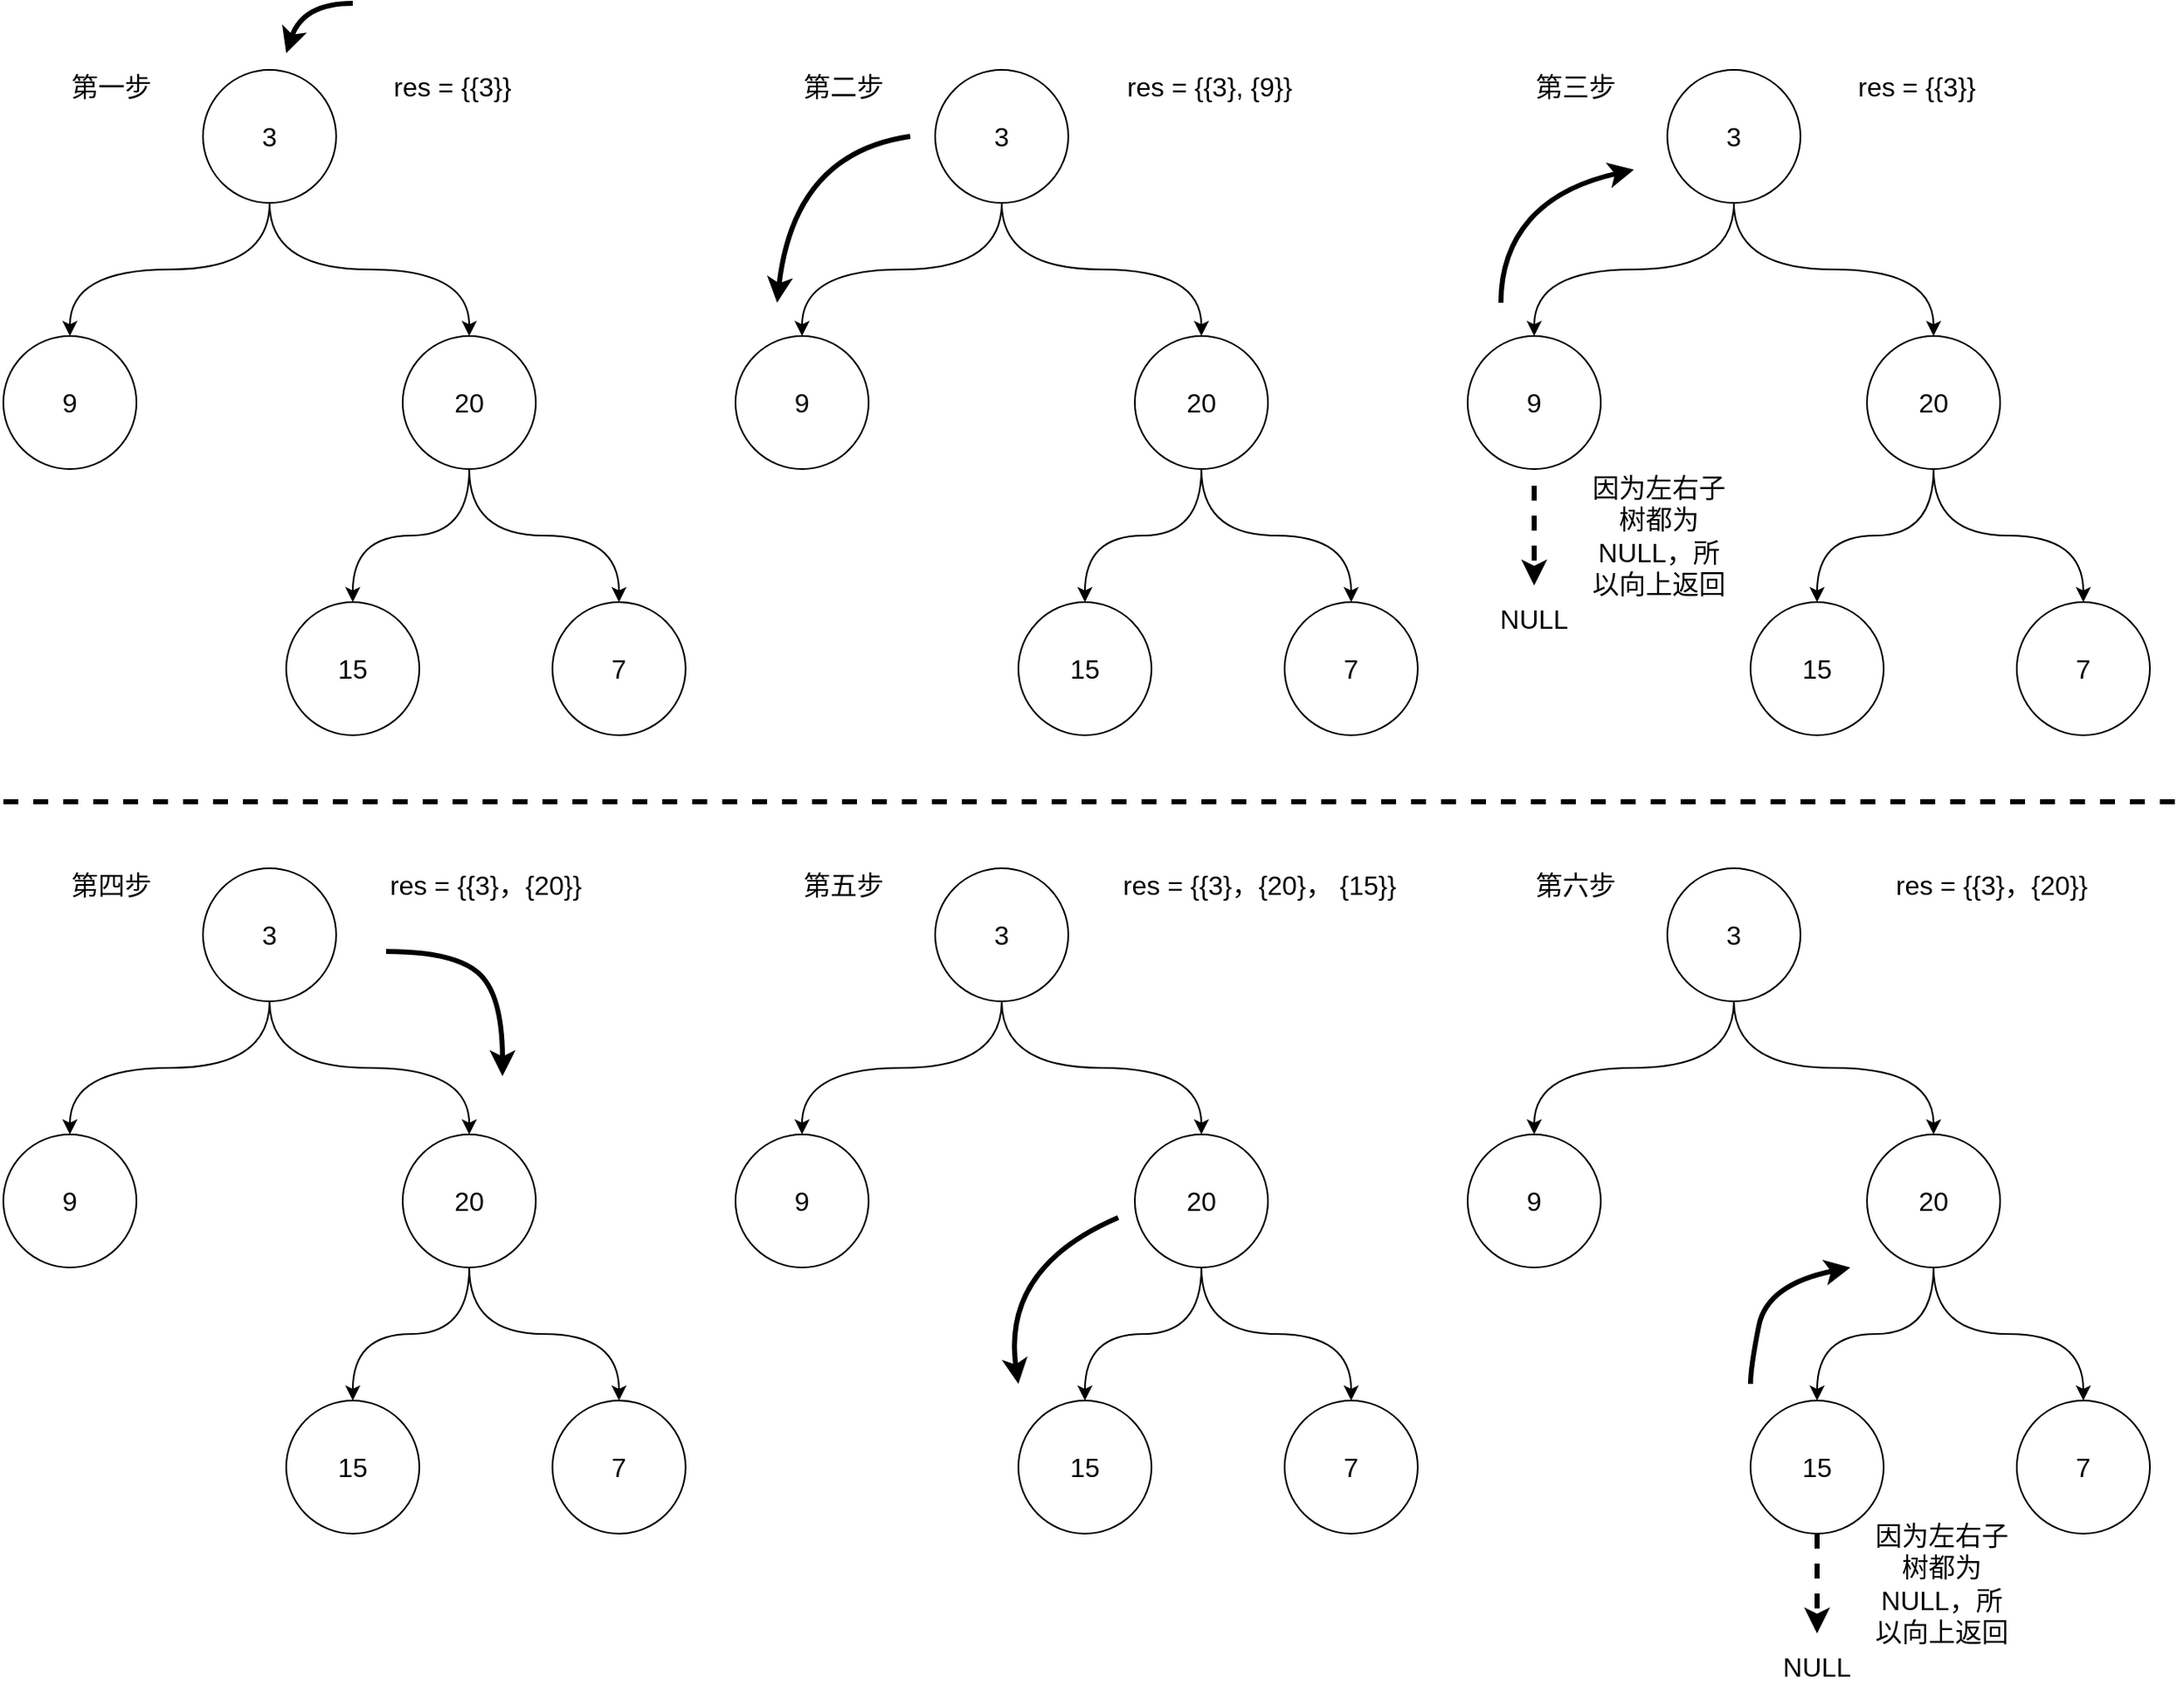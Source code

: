 <mxfile version="14.6.0" type="github">
  <diagram id="72RIDOFjgwgf8fgMc3nl" name="第 1 页">
    <mxGraphModel dx="1243" dy="850" grid="1" gridSize="10" guides="1" tooltips="1" connect="1" arrows="1" fold="1" page="1" pageScale="1" pageWidth="827" pageHeight="1169" math="0" shadow="0">
      <root>
        <mxCell id="0" />
        <mxCell id="1" parent="0" />
        <mxCell id="oBtHDwOp3o_CFWQKpaH9-7" style="edgeStyle=orthogonalEdgeStyle;curved=1;rounded=0;orthogonalLoop=1;jettySize=auto;html=1;exitX=0.5;exitY=1;exitDx=0;exitDy=0;" edge="1" parent="1" source="oBtHDwOp3o_CFWQKpaH9-1" target="oBtHDwOp3o_CFWQKpaH9-2">
          <mxGeometry relative="1" as="geometry" />
        </mxCell>
        <mxCell id="oBtHDwOp3o_CFWQKpaH9-8" style="edgeStyle=orthogonalEdgeStyle;curved=1;rounded=0;orthogonalLoop=1;jettySize=auto;html=1;exitX=0.5;exitY=1;exitDx=0;exitDy=0;entryX=0.5;entryY=0;entryDx=0;entryDy=0;" edge="1" parent="1" source="oBtHDwOp3o_CFWQKpaH9-1" target="oBtHDwOp3o_CFWQKpaH9-3">
          <mxGeometry relative="1" as="geometry" />
        </mxCell>
        <mxCell id="oBtHDwOp3o_CFWQKpaH9-1" value="&lt;font style=&quot;font-size: 16px&quot;&gt;3&lt;/font&gt;" style="ellipse;whiteSpace=wrap;html=1;aspect=fixed;" vertex="1" parent="1">
          <mxGeometry x="200" y="80" width="80" height="80" as="geometry" />
        </mxCell>
        <mxCell id="oBtHDwOp3o_CFWQKpaH9-2" value="&lt;font style=&quot;font-size: 16px&quot;&gt;9&lt;/font&gt;" style="ellipse;whiteSpace=wrap;html=1;aspect=fixed;" vertex="1" parent="1">
          <mxGeometry x="80" y="240" width="80" height="80" as="geometry" />
        </mxCell>
        <mxCell id="oBtHDwOp3o_CFWQKpaH9-10" style="edgeStyle=orthogonalEdgeStyle;curved=1;rounded=0;orthogonalLoop=1;jettySize=auto;html=1;exitX=0.5;exitY=1;exitDx=0;exitDy=0;entryX=0.5;entryY=0;entryDx=0;entryDy=0;" edge="1" parent="1" source="oBtHDwOp3o_CFWQKpaH9-3" target="oBtHDwOp3o_CFWQKpaH9-4">
          <mxGeometry relative="1" as="geometry" />
        </mxCell>
        <mxCell id="oBtHDwOp3o_CFWQKpaH9-11" style="edgeStyle=orthogonalEdgeStyle;curved=1;rounded=0;orthogonalLoop=1;jettySize=auto;html=1;exitX=0.5;exitY=1;exitDx=0;exitDy=0;entryX=0.5;entryY=0;entryDx=0;entryDy=0;" edge="1" parent="1" source="oBtHDwOp3o_CFWQKpaH9-3" target="oBtHDwOp3o_CFWQKpaH9-5">
          <mxGeometry relative="1" as="geometry" />
        </mxCell>
        <mxCell id="oBtHDwOp3o_CFWQKpaH9-3" value="&lt;font style=&quot;font-size: 16px&quot;&gt;20&lt;/font&gt;" style="ellipse;whiteSpace=wrap;html=1;aspect=fixed;" vertex="1" parent="1">
          <mxGeometry x="320" y="240" width="80" height="80" as="geometry" />
        </mxCell>
        <mxCell id="oBtHDwOp3o_CFWQKpaH9-4" value="&lt;font style=&quot;font-size: 16px&quot;&gt;15&lt;/font&gt;" style="ellipse;whiteSpace=wrap;html=1;aspect=fixed;" vertex="1" parent="1">
          <mxGeometry x="250" y="400" width="80" height="80" as="geometry" />
        </mxCell>
        <mxCell id="oBtHDwOp3o_CFWQKpaH9-5" value="&lt;font style=&quot;font-size: 16px&quot;&gt;7&lt;/font&gt;" style="ellipse;whiteSpace=wrap;html=1;aspect=fixed;" vertex="1" parent="1">
          <mxGeometry x="410" y="400" width="80" height="80" as="geometry" />
        </mxCell>
        <mxCell id="oBtHDwOp3o_CFWQKpaH9-12" value="&lt;font style=&quot;font-size: 16px&quot;&gt;第一步&lt;/font&gt;" style="text;html=1;strokeColor=none;fillColor=none;align=center;verticalAlign=middle;whiteSpace=wrap;rounded=0;" vertex="1" parent="1">
          <mxGeometry x="120" y="80" width="50" height="20" as="geometry" />
        </mxCell>
        <mxCell id="oBtHDwOp3o_CFWQKpaH9-16" value="" style="curved=1;endArrow=classic;html=1;strokeWidth=3;" edge="1" parent="1">
          <mxGeometry width="50" height="50" relative="1" as="geometry">
            <mxPoint x="290" y="40" as="sourcePoint" />
            <mxPoint x="250" y="70" as="targetPoint" />
            <Array as="points">
              <mxPoint x="260" y="40" />
            </Array>
          </mxGeometry>
        </mxCell>
        <mxCell id="oBtHDwOp3o_CFWQKpaH9-17" value="&lt;font style=&quot;font-size: 16px&quot;&gt;res = {{3}}&lt;/font&gt;" style="text;html=1;strokeColor=none;fillColor=none;align=center;verticalAlign=middle;whiteSpace=wrap;rounded=0;" vertex="1" parent="1">
          <mxGeometry x="310" y="80" width="80" height="20" as="geometry" />
        </mxCell>
        <mxCell id="oBtHDwOp3o_CFWQKpaH9-18" style="edgeStyle=orthogonalEdgeStyle;curved=1;rounded=0;orthogonalLoop=1;jettySize=auto;html=1;exitX=0.5;exitY=1;exitDx=0;exitDy=0;" edge="1" parent="1" source="oBtHDwOp3o_CFWQKpaH9-20" target="oBtHDwOp3o_CFWQKpaH9-21">
          <mxGeometry relative="1" as="geometry" />
        </mxCell>
        <mxCell id="oBtHDwOp3o_CFWQKpaH9-19" style="edgeStyle=orthogonalEdgeStyle;curved=1;rounded=0;orthogonalLoop=1;jettySize=auto;html=1;exitX=0.5;exitY=1;exitDx=0;exitDy=0;entryX=0.5;entryY=0;entryDx=0;entryDy=0;" edge="1" parent="1" source="oBtHDwOp3o_CFWQKpaH9-20" target="oBtHDwOp3o_CFWQKpaH9-24">
          <mxGeometry relative="1" as="geometry" />
        </mxCell>
        <mxCell id="oBtHDwOp3o_CFWQKpaH9-20" value="&lt;font style=&quot;font-size: 16px&quot;&gt;3&lt;/font&gt;" style="ellipse;whiteSpace=wrap;html=1;aspect=fixed;" vertex="1" parent="1">
          <mxGeometry x="640" y="80" width="80" height="80" as="geometry" />
        </mxCell>
        <mxCell id="oBtHDwOp3o_CFWQKpaH9-21" value="&lt;font style=&quot;font-size: 16px&quot;&gt;9&lt;/font&gt;" style="ellipse;whiteSpace=wrap;html=1;aspect=fixed;" vertex="1" parent="1">
          <mxGeometry x="520" y="240" width="80" height="80" as="geometry" />
        </mxCell>
        <mxCell id="oBtHDwOp3o_CFWQKpaH9-22" style="edgeStyle=orthogonalEdgeStyle;curved=1;rounded=0;orthogonalLoop=1;jettySize=auto;html=1;exitX=0.5;exitY=1;exitDx=0;exitDy=0;entryX=0.5;entryY=0;entryDx=0;entryDy=0;" edge="1" parent="1" source="oBtHDwOp3o_CFWQKpaH9-24" target="oBtHDwOp3o_CFWQKpaH9-25">
          <mxGeometry relative="1" as="geometry" />
        </mxCell>
        <mxCell id="oBtHDwOp3o_CFWQKpaH9-23" style="edgeStyle=orthogonalEdgeStyle;curved=1;rounded=0;orthogonalLoop=1;jettySize=auto;html=1;exitX=0.5;exitY=1;exitDx=0;exitDy=0;entryX=0.5;entryY=0;entryDx=0;entryDy=0;" edge="1" parent="1" source="oBtHDwOp3o_CFWQKpaH9-24" target="oBtHDwOp3o_CFWQKpaH9-26">
          <mxGeometry relative="1" as="geometry" />
        </mxCell>
        <mxCell id="oBtHDwOp3o_CFWQKpaH9-24" value="&lt;font style=&quot;font-size: 16px&quot;&gt;20&lt;/font&gt;" style="ellipse;whiteSpace=wrap;html=1;aspect=fixed;" vertex="1" parent="1">
          <mxGeometry x="760" y="240" width="80" height="80" as="geometry" />
        </mxCell>
        <mxCell id="oBtHDwOp3o_CFWQKpaH9-25" value="&lt;font style=&quot;font-size: 16px&quot;&gt;15&lt;/font&gt;" style="ellipse;whiteSpace=wrap;html=1;aspect=fixed;" vertex="1" parent="1">
          <mxGeometry x="690" y="400" width="80" height="80" as="geometry" />
        </mxCell>
        <mxCell id="oBtHDwOp3o_CFWQKpaH9-26" value="&lt;font style=&quot;font-size: 16px&quot;&gt;7&lt;/font&gt;" style="ellipse;whiteSpace=wrap;html=1;aspect=fixed;" vertex="1" parent="1">
          <mxGeometry x="850" y="400" width="80" height="80" as="geometry" />
        </mxCell>
        <mxCell id="oBtHDwOp3o_CFWQKpaH9-27" value="&lt;font style=&quot;font-size: 16px&quot;&gt;第二步&lt;/font&gt;" style="text;html=1;strokeColor=none;fillColor=none;align=center;verticalAlign=middle;whiteSpace=wrap;rounded=0;" vertex="1" parent="1">
          <mxGeometry x="560" y="80" width="50" height="20" as="geometry" />
        </mxCell>
        <mxCell id="oBtHDwOp3o_CFWQKpaH9-29" value="" style="curved=1;endArrow=classic;html=1;strokeWidth=3;" edge="1" parent="1">
          <mxGeometry width="50" height="50" relative="1" as="geometry">
            <mxPoint x="625" y="120" as="sourcePoint" />
            <mxPoint x="545" y="220" as="targetPoint" />
            <Array as="points">
              <mxPoint x="555" y="130" />
            </Array>
          </mxGeometry>
        </mxCell>
        <mxCell id="oBtHDwOp3o_CFWQKpaH9-30" value="&lt;font style=&quot;font-size: 16px&quot;&gt;res = {{3}, {9}}&lt;/font&gt;" style="text;html=1;strokeColor=none;fillColor=none;align=center;verticalAlign=middle;whiteSpace=wrap;rounded=0;" vertex="1" parent="1">
          <mxGeometry x="750" y="80" width="110" height="20" as="geometry" />
        </mxCell>
        <mxCell id="oBtHDwOp3o_CFWQKpaH9-43" value="" style="endArrow=none;dashed=1;html=1;strokeWidth=3;" edge="1" parent="1">
          <mxGeometry width="50" height="50" relative="1" as="geometry">
            <mxPoint x="80" y="520" as="sourcePoint" />
            <mxPoint x="1386.667" y="520" as="targetPoint" />
          </mxGeometry>
        </mxCell>
        <mxCell id="oBtHDwOp3o_CFWQKpaH9-47" style="edgeStyle=orthogonalEdgeStyle;curved=1;rounded=0;orthogonalLoop=1;jettySize=auto;html=1;exitX=0.5;exitY=1;exitDx=0;exitDy=0;" edge="1" parent="1" source="oBtHDwOp3o_CFWQKpaH9-49" target="oBtHDwOp3o_CFWQKpaH9-50">
          <mxGeometry relative="1" as="geometry" />
        </mxCell>
        <mxCell id="oBtHDwOp3o_CFWQKpaH9-48" style="edgeStyle=orthogonalEdgeStyle;curved=1;rounded=0;orthogonalLoop=1;jettySize=auto;html=1;exitX=0.5;exitY=1;exitDx=0;exitDy=0;entryX=0.5;entryY=0;entryDx=0;entryDy=0;" edge="1" parent="1" source="oBtHDwOp3o_CFWQKpaH9-49" target="oBtHDwOp3o_CFWQKpaH9-53">
          <mxGeometry relative="1" as="geometry" />
        </mxCell>
        <mxCell id="oBtHDwOp3o_CFWQKpaH9-49" value="&lt;font style=&quot;font-size: 16px&quot;&gt;3&lt;/font&gt;" style="ellipse;whiteSpace=wrap;html=1;aspect=fixed;" vertex="1" parent="1">
          <mxGeometry x="200" y="560" width="80" height="80" as="geometry" />
        </mxCell>
        <mxCell id="oBtHDwOp3o_CFWQKpaH9-50" value="&lt;font style=&quot;font-size: 16px&quot;&gt;9&lt;/font&gt;" style="ellipse;whiteSpace=wrap;html=1;aspect=fixed;" vertex="1" parent="1">
          <mxGeometry x="80" y="720" width="80" height="80" as="geometry" />
        </mxCell>
        <mxCell id="oBtHDwOp3o_CFWQKpaH9-51" style="edgeStyle=orthogonalEdgeStyle;curved=1;rounded=0;orthogonalLoop=1;jettySize=auto;html=1;exitX=0.5;exitY=1;exitDx=0;exitDy=0;entryX=0.5;entryY=0;entryDx=0;entryDy=0;" edge="1" parent="1" source="oBtHDwOp3o_CFWQKpaH9-53" target="oBtHDwOp3o_CFWQKpaH9-54">
          <mxGeometry relative="1" as="geometry" />
        </mxCell>
        <mxCell id="oBtHDwOp3o_CFWQKpaH9-52" style="edgeStyle=orthogonalEdgeStyle;curved=1;rounded=0;orthogonalLoop=1;jettySize=auto;html=1;exitX=0.5;exitY=1;exitDx=0;exitDy=0;entryX=0.5;entryY=0;entryDx=0;entryDy=0;" edge="1" parent="1" source="oBtHDwOp3o_CFWQKpaH9-53" target="oBtHDwOp3o_CFWQKpaH9-55">
          <mxGeometry relative="1" as="geometry" />
        </mxCell>
        <mxCell id="oBtHDwOp3o_CFWQKpaH9-53" value="&lt;font style=&quot;font-size: 16px&quot;&gt;20&lt;/font&gt;" style="ellipse;whiteSpace=wrap;html=1;aspect=fixed;" vertex="1" parent="1">
          <mxGeometry x="320" y="720" width="80" height="80" as="geometry" />
        </mxCell>
        <mxCell id="oBtHDwOp3o_CFWQKpaH9-54" value="&lt;font style=&quot;font-size: 16px&quot;&gt;15&lt;/font&gt;" style="ellipse;whiteSpace=wrap;html=1;aspect=fixed;" vertex="1" parent="1">
          <mxGeometry x="250" y="880" width="80" height="80" as="geometry" />
        </mxCell>
        <mxCell id="oBtHDwOp3o_CFWQKpaH9-55" value="&lt;font style=&quot;font-size: 16px&quot;&gt;7&lt;/font&gt;" style="ellipse;whiteSpace=wrap;html=1;aspect=fixed;" vertex="1" parent="1">
          <mxGeometry x="410" y="880" width="80" height="80" as="geometry" />
        </mxCell>
        <mxCell id="oBtHDwOp3o_CFWQKpaH9-56" value="&lt;font style=&quot;font-size: 16px&quot;&gt;第四步&lt;/font&gt;" style="text;html=1;strokeColor=none;fillColor=none;align=center;verticalAlign=middle;whiteSpace=wrap;rounded=0;" vertex="1" parent="1">
          <mxGeometry x="120" y="560" width="50" height="20" as="geometry" />
        </mxCell>
        <mxCell id="oBtHDwOp3o_CFWQKpaH9-57" value="" style="curved=1;endArrow=classic;html=1;strokeWidth=3;" edge="1" parent="1">
          <mxGeometry width="50" height="50" relative="1" as="geometry">
            <mxPoint x="310" y="610" as="sourcePoint" />
            <mxPoint x="380" y="685" as="targetPoint" />
            <Array as="points">
              <mxPoint x="350" y="610" />
              <mxPoint x="380" y="635" />
            </Array>
          </mxGeometry>
        </mxCell>
        <mxCell id="oBtHDwOp3o_CFWQKpaH9-58" value="&lt;font style=&quot;font-size: 16px&quot;&gt;res = {{3}，{20}}&lt;/font&gt;" style="text;html=1;strokeColor=none;fillColor=none;align=center;verticalAlign=middle;whiteSpace=wrap;rounded=0;" vertex="1" parent="1">
          <mxGeometry x="310" y="560" width="120" height="20" as="geometry" />
        </mxCell>
        <mxCell id="oBtHDwOp3o_CFWQKpaH9-62" style="edgeStyle=orthogonalEdgeStyle;curved=1;rounded=0;orthogonalLoop=1;jettySize=auto;html=1;exitX=0.5;exitY=1;exitDx=0;exitDy=0;" edge="1" parent="1" source="oBtHDwOp3o_CFWQKpaH9-64" target="oBtHDwOp3o_CFWQKpaH9-65">
          <mxGeometry relative="1" as="geometry" />
        </mxCell>
        <mxCell id="oBtHDwOp3o_CFWQKpaH9-63" style="edgeStyle=orthogonalEdgeStyle;curved=1;rounded=0;orthogonalLoop=1;jettySize=auto;html=1;exitX=0.5;exitY=1;exitDx=0;exitDy=0;entryX=0.5;entryY=0;entryDx=0;entryDy=0;" edge="1" parent="1" source="oBtHDwOp3o_CFWQKpaH9-64" target="oBtHDwOp3o_CFWQKpaH9-68">
          <mxGeometry relative="1" as="geometry" />
        </mxCell>
        <mxCell id="oBtHDwOp3o_CFWQKpaH9-64" value="&lt;font style=&quot;font-size: 16px&quot;&gt;3&lt;/font&gt;" style="ellipse;whiteSpace=wrap;html=1;aspect=fixed;" vertex="1" parent="1">
          <mxGeometry x="1080" y="80" width="80" height="80" as="geometry" />
        </mxCell>
        <mxCell id="oBtHDwOp3o_CFWQKpaH9-65" value="&lt;font style=&quot;font-size: 16px&quot;&gt;9&lt;/font&gt;" style="ellipse;whiteSpace=wrap;html=1;aspect=fixed;" vertex="1" parent="1">
          <mxGeometry x="960" y="240" width="80" height="80" as="geometry" />
        </mxCell>
        <mxCell id="oBtHDwOp3o_CFWQKpaH9-66" style="edgeStyle=orthogonalEdgeStyle;curved=1;rounded=0;orthogonalLoop=1;jettySize=auto;html=1;exitX=0.5;exitY=1;exitDx=0;exitDy=0;entryX=0.5;entryY=0;entryDx=0;entryDy=0;" edge="1" parent="1" source="oBtHDwOp3o_CFWQKpaH9-68" target="oBtHDwOp3o_CFWQKpaH9-69">
          <mxGeometry relative="1" as="geometry" />
        </mxCell>
        <mxCell id="oBtHDwOp3o_CFWQKpaH9-67" style="edgeStyle=orthogonalEdgeStyle;curved=1;rounded=0;orthogonalLoop=1;jettySize=auto;html=1;exitX=0.5;exitY=1;exitDx=0;exitDy=0;entryX=0.5;entryY=0;entryDx=0;entryDy=0;" edge="1" parent="1" source="oBtHDwOp3o_CFWQKpaH9-68" target="oBtHDwOp3o_CFWQKpaH9-70">
          <mxGeometry relative="1" as="geometry" />
        </mxCell>
        <mxCell id="oBtHDwOp3o_CFWQKpaH9-68" value="&lt;font style=&quot;font-size: 16px&quot;&gt;20&lt;/font&gt;" style="ellipse;whiteSpace=wrap;html=1;aspect=fixed;" vertex="1" parent="1">
          <mxGeometry x="1200" y="240" width="80" height="80" as="geometry" />
        </mxCell>
        <mxCell id="oBtHDwOp3o_CFWQKpaH9-69" value="&lt;font style=&quot;font-size: 16px&quot;&gt;15&lt;/font&gt;" style="ellipse;whiteSpace=wrap;html=1;aspect=fixed;" vertex="1" parent="1">
          <mxGeometry x="1130" y="400" width="80" height="80" as="geometry" />
        </mxCell>
        <mxCell id="oBtHDwOp3o_CFWQKpaH9-70" value="&lt;font style=&quot;font-size: 16px&quot;&gt;7&lt;/font&gt;" style="ellipse;whiteSpace=wrap;html=1;aspect=fixed;" vertex="1" parent="1">
          <mxGeometry x="1290" y="400" width="80" height="80" as="geometry" />
        </mxCell>
        <mxCell id="oBtHDwOp3o_CFWQKpaH9-71" value="&lt;font style=&quot;font-size: 16px&quot;&gt;第三步&lt;/font&gt;" style="text;html=1;strokeColor=none;fillColor=none;align=center;verticalAlign=middle;whiteSpace=wrap;rounded=0;" vertex="1" parent="1">
          <mxGeometry x="1000" y="80" width="50" height="20" as="geometry" />
        </mxCell>
        <mxCell id="oBtHDwOp3o_CFWQKpaH9-72" value="" style="curved=1;endArrow=classic;html=1;strokeWidth=3;" edge="1" parent="1">
          <mxGeometry width="50" height="50" relative="1" as="geometry">
            <mxPoint x="980" y="220" as="sourcePoint" />
            <mxPoint x="1060" y="140" as="targetPoint" />
            <Array as="points">
              <mxPoint x="980" y="190" />
              <mxPoint x="1015" y="150" />
            </Array>
          </mxGeometry>
        </mxCell>
        <mxCell id="oBtHDwOp3o_CFWQKpaH9-73" value="&lt;font style=&quot;font-size: 16px&quot;&gt;res = {{3}}&lt;/font&gt;" style="text;html=1;strokeColor=none;fillColor=none;align=center;verticalAlign=middle;whiteSpace=wrap;rounded=0;" vertex="1" parent="1">
          <mxGeometry x="1190" y="80" width="80" height="20" as="geometry" />
        </mxCell>
        <mxCell id="oBtHDwOp3o_CFWQKpaH9-74" value="" style="endArrow=classic;html=1;strokeWidth=3;dashed=1;" edge="1" parent="1">
          <mxGeometry width="50" height="50" relative="1" as="geometry">
            <mxPoint x="1000" y="330.0" as="sourcePoint" />
            <mxPoint x="1000" y="390.0" as="targetPoint" />
          </mxGeometry>
        </mxCell>
        <mxCell id="oBtHDwOp3o_CFWQKpaH9-75" value="&lt;font style=&quot;font-size: 16px&quot;&gt;NULL&lt;/font&gt;" style="text;html=1;strokeColor=none;fillColor=none;align=center;verticalAlign=middle;whiteSpace=wrap;rounded=0;" vertex="1" parent="1">
          <mxGeometry x="980" y="400" width="40" height="20" as="geometry" />
        </mxCell>
        <mxCell id="oBtHDwOp3o_CFWQKpaH9-76" value="&lt;font style=&quot;font-size: 16px&quot;&gt;因为左右子树都为NULL，所以向上返回&lt;/font&gt;" style="text;html=1;strokeColor=none;fillColor=none;align=center;verticalAlign=middle;whiteSpace=wrap;rounded=0;" vertex="1" parent="1">
          <mxGeometry x="1030" y="350" width="90" height="20" as="geometry" />
        </mxCell>
        <mxCell id="oBtHDwOp3o_CFWQKpaH9-77" style="edgeStyle=orthogonalEdgeStyle;curved=1;rounded=0;orthogonalLoop=1;jettySize=auto;html=1;exitX=0.5;exitY=1;exitDx=0;exitDy=0;" edge="1" parent="1" source="oBtHDwOp3o_CFWQKpaH9-79" target="oBtHDwOp3o_CFWQKpaH9-80">
          <mxGeometry relative="1" as="geometry" />
        </mxCell>
        <mxCell id="oBtHDwOp3o_CFWQKpaH9-78" style="edgeStyle=orthogonalEdgeStyle;curved=1;rounded=0;orthogonalLoop=1;jettySize=auto;html=1;exitX=0.5;exitY=1;exitDx=0;exitDy=0;entryX=0.5;entryY=0;entryDx=0;entryDy=0;" edge="1" parent="1" source="oBtHDwOp3o_CFWQKpaH9-79" target="oBtHDwOp3o_CFWQKpaH9-83">
          <mxGeometry relative="1" as="geometry" />
        </mxCell>
        <mxCell id="oBtHDwOp3o_CFWQKpaH9-79" value="&lt;font style=&quot;font-size: 16px&quot;&gt;3&lt;/font&gt;" style="ellipse;whiteSpace=wrap;html=1;aspect=fixed;" vertex="1" parent="1">
          <mxGeometry x="640" y="560" width="80" height="80" as="geometry" />
        </mxCell>
        <mxCell id="oBtHDwOp3o_CFWQKpaH9-80" value="&lt;font style=&quot;font-size: 16px&quot;&gt;9&lt;/font&gt;" style="ellipse;whiteSpace=wrap;html=1;aspect=fixed;" vertex="1" parent="1">
          <mxGeometry x="520" y="720" width="80" height="80" as="geometry" />
        </mxCell>
        <mxCell id="oBtHDwOp3o_CFWQKpaH9-81" style="edgeStyle=orthogonalEdgeStyle;curved=1;rounded=0;orthogonalLoop=1;jettySize=auto;html=1;exitX=0.5;exitY=1;exitDx=0;exitDy=0;entryX=0.5;entryY=0;entryDx=0;entryDy=0;" edge="1" parent="1" source="oBtHDwOp3o_CFWQKpaH9-83" target="oBtHDwOp3o_CFWQKpaH9-84">
          <mxGeometry relative="1" as="geometry" />
        </mxCell>
        <mxCell id="oBtHDwOp3o_CFWQKpaH9-82" style="edgeStyle=orthogonalEdgeStyle;curved=1;rounded=0;orthogonalLoop=1;jettySize=auto;html=1;exitX=0.5;exitY=1;exitDx=0;exitDy=0;entryX=0.5;entryY=0;entryDx=0;entryDy=0;" edge="1" parent="1" source="oBtHDwOp3o_CFWQKpaH9-83" target="oBtHDwOp3o_CFWQKpaH9-85">
          <mxGeometry relative="1" as="geometry" />
        </mxCell>
        <mxCell id="oBtHDwOp3o_CFWQKpaH9-83" value="&lt;font style=&quot;font-size: 16px&quot;&gt;20&lt;/font&gt;" style="ellipse;whiteSpace=wrap;html=1;aspect=fixed;" vertex="1" parent="1">
          <mxGeometry x="760" y="720" width="80" height="80" as="geometry" />
        </mxCell>
        <mxCell id="oBtHDwOp3o_CFWQKpaH9-84" value="&lt;font style=&quot;font-size: 16px&quot;&gt;15&lt;/font&gt;" style="ellipse;whiteSpace=wrap;html=1;aspect=fixed;" vertex="1" parent="1">
          <mxGeometry x="690" y="880" width="80" height="80" as="geometry" />
        </mxCell>
        <mxCell id="oBtHDwOp3o_CFWQKpaH9-85" value="&lt;font style=&quot;font-size: 16px&quot;&gt;7&lt;/font&gt;" style="ellipse;whiteSpace=wrap;html=1;aspect=fixed;" vertex="1" parent="1">
          <mxGeometry x="850" y="880" width="80" height="80" as="geometry" />
        </mxCell>
        <mxCell id="oBtHDwOp3o_CFWQKpaH9-86" value="&lt;font style=&quot;font-size: 16px&quot;&gt;第五步&lt;/font&gt;" style="text;html=1;strokeColor=none;fillColor=none;align=center;verticalAlign=middle;whiteSpace=wrap;rounded=0;" vertex="1" parent="1">
          <mxGeometry x="560" y="560" width="50" height="20" as="geometry" />
        </mxCell>
        <mxCell id="oBtHDwOp3o_CFWQKpaH9-88" value="&lt;font style=&quot;font-size: 16px&quot;&gt;res = {{3}，{20}， {15}}&lt;/font&gt;" style="text;html=1;strokeColor=none;fillColor=none;align=center;verticalAlign=middle;whiteSpace=wrap;rounded=0;" vertex="1" parent="1">
          <mxGeometry x="750" y="560" width="170" height="20" as="geometry" />
        </mxCell>
        <mxCell id="oBtHDwOp3o_CFWQKpaH9-92" value="" style="curved=1;endArrow=classic;html=1;strokeWidth=3;" edge="1" parent="1">
          <mxGeometry width="50" height="50" relative="1" as="geometry">
            <mxPoint x="750" y="770" as="sourcePoint" />
            <mxPoint x="690" y="870" as="targetPoint" />
            <Array as="points">
              <mxPoint x="680" y="800" />
            </Array>
          </mxGeometry>
        </mxCell>
        <mxCell id="oBtHDwOp3o_CFWQKpaH9-94" style="edgeStyle=orthogonalEdgeStyle;curved=1;rounded=0;orthogonalLoop=1;jettySize=auto;html=1;exitX=0.5;exitY=1;exitDx=0;exitDy=0;" edge="1" parent="1" source="oBtHDwOp3o_CFWQKpaH9-96" target="oBtHDwOp3o_CFWQKpaH9-97">
          <mxGeometry relative="1" as="geometry" />
        </mxCell>
        <mxCell id="oBtHDwOp3o_CFWQKpaH9-95" style="edgeStyle=orthogonalEdgeStyle;curved=1;rounded=0;orthogonalLoop=1;jettySize=auto;html=1;exitX=0.5;exitY=1;exitDx=0;exitDy=0;entryX=0.5;entryY=0;entryDx=0;entryDy=0;" edge="1" parent="1" source="oBtHDwOp3o_CFWQKpaH9-96" target="oBtHDwOp3o_CFWQKpaH9-100">
          <mxGeometry relative="1" as="geometry" />
        </mxCell>
        <mxCell id="oBtHDwOp3o_CFWQKpaH9-96" value="&lt;font style=&quot;font-size: 16px&quot;&gt;3&lt;/font&gt;" style="ellipse;whiteSpace=wrap;html=1;aspect=fixed;" vertex="1" parent="1">
          <mxGeometry x="1080" y="560" width="80" height="80" as="geometry" />
        </mxCell>
        <mxCell id="oBtHDwOp3o_CFWQKpaH9-97" value="&lt;font style=&quot;font-size: 16px&quot;&gt;9&lt;/font&gt;" style="ellipse;whiteSpace=wrap;html=1;aspect=fixed;" vertex="1" parent="1">
          <mxGeometry x="960" y="720" width="80" height="80" as="geometry" />
        </mxCell>
        <mxCell id="oBtHDwOp3o_CFWQKpaH9-98" style="edgeStyle=orthogonalEdgeStyle;curved=1;rounded=0;orthogonalLoop=1;jettySize=auto;html=1;exitX=0.5;exitY=1;exitDx=0;exitDy=0;entryX=0.5;entryY=0;entryDx=0;entryDy=0;" edge="1" parent="1" source="oBtHDwOp3o_CFWQKpaH9-100" target="oBtHDwOp3o_CFWQKpaH9-101">
          <mxGeometry relative="1" as="geometry" />
        </mxCell>
        <mxCell id="oBtHDwOp3o_CFWQKpaH9-99" style="edgeStyle=orthogonalEdgeStyle;curved=1;rounded=0;orthogonalLoop=1;jettySize=auto;html=1;exitX=0.5;exitY=1;exitDx=0;exitDy=0;entryX=0.5;entryY=0;entryDx=0;entryDy=0;" edge="1" parent="1" source="oBtHDwOp3o_CFWQKpaH9-100" target="oBtHDwOp3o_CFWQKpaH9-102">
          <mxGeometry relative="1" as="geometry" />
        </mxCell>
        <mxCell id="oBtHDwOp3o_CFWQKpaH9-100" value="&lt;font style=&quot;font-size: 16px&quot;&gt;20&lt;/font&gt;" style="ellipse;whiteSpace=wrap;html=1;aspect=fixed;" vertex="1" parent="1">
          <mxGeometry x="1200" y="720" width="80" height="80" as="geometry" />
        </mxCell>
        <mxCell id="oBtHDwOp3o_CFWQKpaH9-101" value="&lt;font style=&quot;font-size: 16px&quot;&gt;15&lt;/font&gt;" style="ellipse;whiteSpace=wrap;html=1;aspect=fixed;" vertex="1" parent="1">
          <mxGeometry x="1130" y="880" width="80" height="80" as="geometry" />
        </mxCell>
        <mxCell id="oBtHDwOp3o_CFWQKpaH9-102" value="&lt;font style=&quot;font-size: 16px&quot;&gt;7&lt;/font&gt;" style="ellipse;whiteSpace=wrap;html=1;aspect=fixed;" vertex="1" parent="1">
          <mxGeometry x="1290" y="880" width="80" height="80" as="geometry" />
        </mxCell>
        <mxCell id="oBtHDwOp3o_CFWQKpaH9-103" value="&lt;font style=&quot;font-size: 16px&quot;&gt;第六步&lt;/font&gt;" style="text;html=1;strokeColor=none;fillColor=none;align=center;verticalAlign=middle;whiteSpace=wrap;rounded=0;" vertex="1" parent="1">
          <mxGeometry x="1000" y="560" width="50" height="20" as="geometry" />
        </mxCell>
        <mxCell id="oBtHDwOp3o_CFWQKpaH9-104" value="&lt;font style=&quot;font-size: 16px&quot;&gt;res = {{3}，{20}}&lt;/font&gt;" style="text;html=1;strokeColor=none;fillColor=none;align=center;verticalAlign=middle;whiteSpace=wrap;rounded=0;" vertex="1" parent="1">
          <mxGeometry x="1190" y="560" width="170" height="20" as="geometry" />
        </mxCell>
        <mxCell id="oBtHDwOp3o_CFWQKpaH9-106" value="" style="endArrow=classic;html=1;strokeWidth=3;dashed=1;" edge="1" parent="1">
          <mxGeometry width="50" height="50" relative="1" as="geometry">
            <mxPoint x="1170" y="960.0" as="sourcePoint" />
            <mxPoint x="1170" y="1020.0" as="targetPoint" />
          </mxGeometry>
        </mxCell>
        <mxCell id="oBtHDwOp3o_CFWQKpaH9-107" value="&lt;font style=&quot;font-size: 16px&quot;&gt;NULL&lt;/font&gt;" style="text;html=1;strokeColor=none;fillColor=none;align=center;verticalAlign=middle;whiteSpace=wrap;rounded=0;" vertex="1" parent="1">
          <mxGeometry x="1150" y="1030" width="40" height="20" as="geometry" />
        </mxCell>
        <mxCell id="oBtHDwOp3o_CFWQKpaH9-108" value="&lt;font style=&quot;font-size: 16px&quot;&gt;因为左右子树都为NULL，所以向上返回&lt;/font&gt;" style="text;html=1;strokeColor=none;fillColor=none;align=center;verticalAlign=middle;whiteSpace=wrap;rounded=0;" vertex="1" parent="1">
          <mxGeometry x="1200" y="980" width="90" height="20" as="geometry" />
        </mxCell>
        <mxCell id="oBtHDwOp3o_CFWQKpaH9-109" value="" style="curved=1;endArrow=classic;html=1;strokeWidth=3;" edge="1" parent="1">
          <mxGeometry width="50" height="50" relative="1" as="geometry">
            <mxPoint x="1130" y="870" as="sourcePoint" />
            <mxPoint x="1190" y="800" as="targetPoint" />
            <Array as="points">
              <mxPoint x="1130" y="860" />
              <mxPoint x="1140" y="810" />
            </Array>
          </mxGeometry>
        </mxCell>
      </root>
    </mxGraphModel>
  </diagram>
</mxfile>
